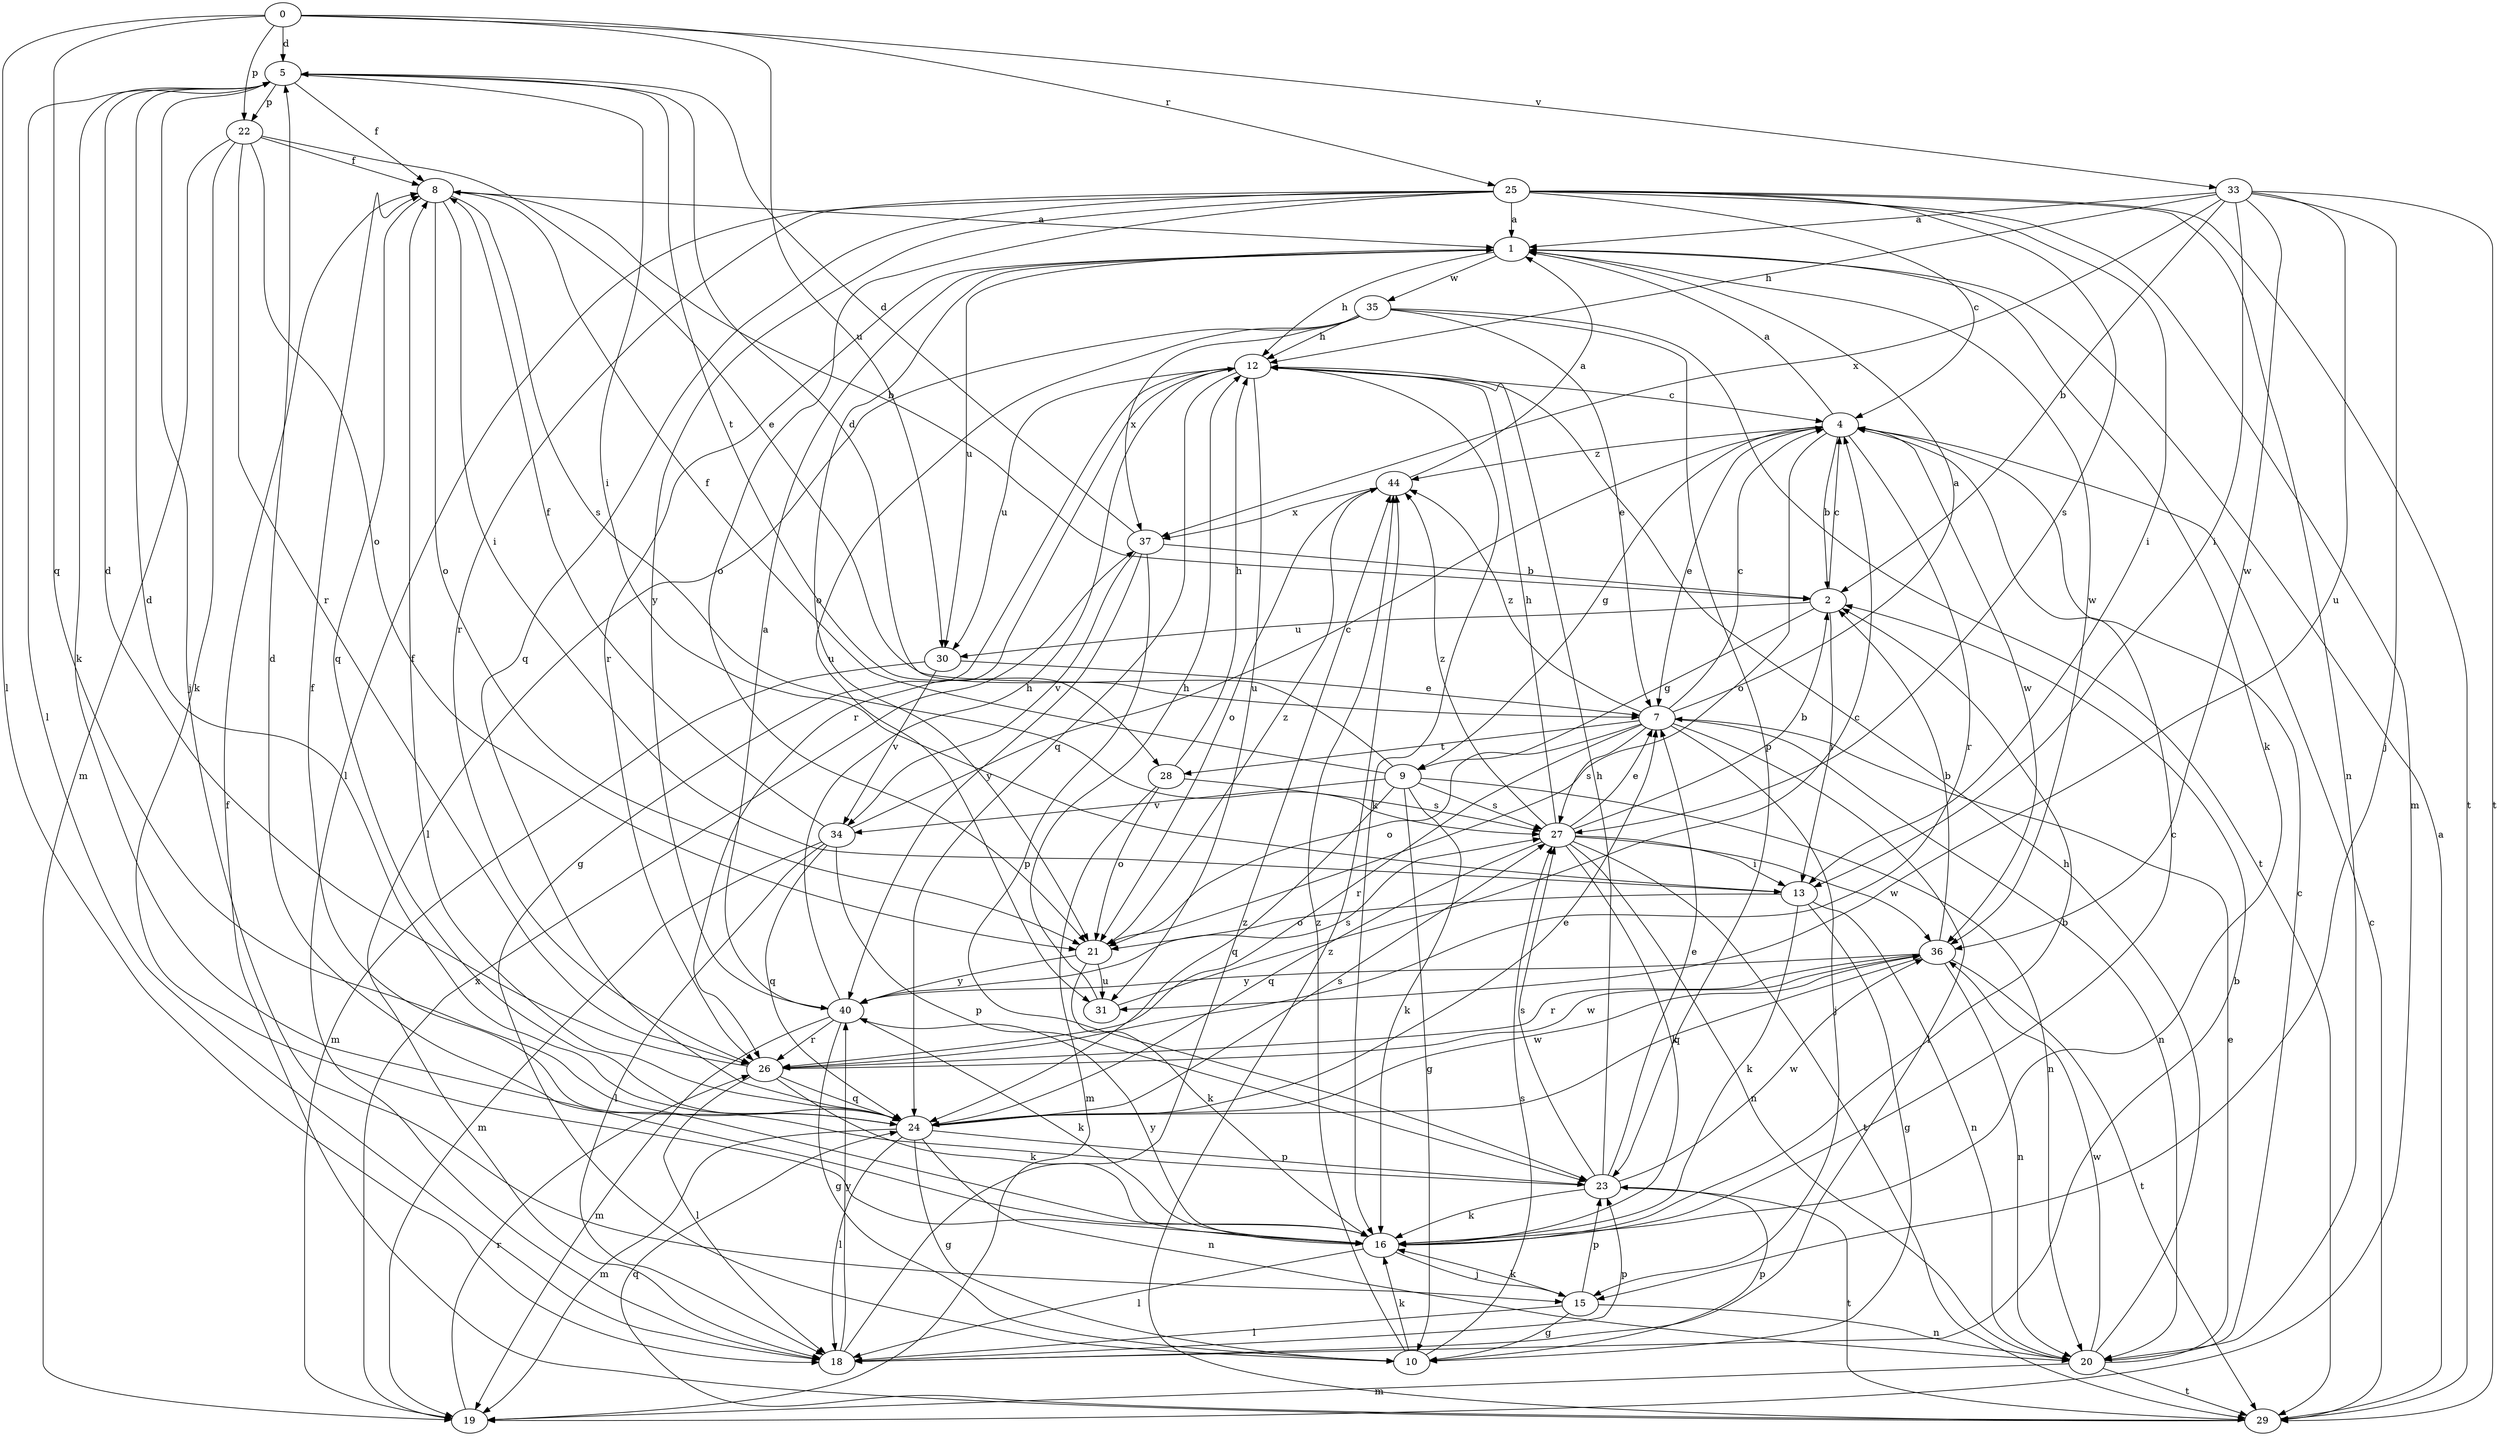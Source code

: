 strict digraph  {
0;
1;
2;
4;
5;
7;
8;
9;
10;
12;
13;
15;
16;
18;
19;
20;
21;
22;
23;
24;
25;
26;
27;
28;
29;
30;
31;
33;
34;
35;
36;
37;
40;
44;
0 -> 5  [label=d];
0 -> 18  [label=l];
0 -> 22  [label=p];
0 -> 24  [label=q];
0 -> 25  [label=r];
0 -> 30  [label=u];
0 -> 33  [label=v];
1 -> 12  [label=h];
1 -> 16  [label=k];
1 -> 21  [label=o];
1 -> 26  [label=r];
1 -> 30  [label=u];
1 -> 35  [label=w];
1 -> 36  [label=w];
2 -> 4  [label=c];
2 -> 9  [label=g];
2 -> 13  [label=i];
2 -> 30  [label=u];
4 -> 1  [label=a];
4 -> 2  [label=b];
4 -> 7  [label=e];
4 -> 9  [label=g];
4 -> 21  [label=o];
4 -> 26  [label=r];
4 -> 36  [label=w];
4 -> 44  [label=z];
5 -> 8  [label=f];
5 -> 13  [label=i];
5 -> 15  [label=j];
5 -> 16  [label=k];
5 -> 18  [label=l];
5 -> 22  [label=p];
5 -> 28  [label=t];
7 -> 1  [label=a];
7 -> 4  [label=c];
7 -> 15  [label=j];
7 -> 18  [label=l];
7 -> 20  [label=n];
7 -> 21  [label=o];
7 -> 26  [label=r];
7 -> 27  [label=s];
7 -> 28  [label=t];
7 -> 44  [label=z];
8 -> 1  [label=a];
8 -> 2  [label=b];
8 -> 13  [label=i];
8 -> 21  [label=o];
8 -> 24  [label=q];
8 -> 27  [label=s];
9 -> 5  [label=d];
9 -> 8  [label=f];
9 -> 10  [label=g];
9 -> 16  [label=k];
9 -> 20  [label=n];
9 -> 24  [label=q];
9 -> 27  [label=s];
9 -> 34  [label=v];
10 -> 16  [label=k];
10 -> 23  [label=p];
10 -> 27  [label=s];
10 -> 44  [label=z];
12 -> 4  [label=c];
12 -> 10  [label=g];
12 -> 16  [label=k];
12 -> 24  [label=q];
12 -> 26  [label=r];
12 -> 30  [label=u];
12 -> 31  [label=u];
13 -> 10  [label=g];
13 -> 16  [label=k];
13 -> 20  [label=n];
13 -> 21  [label=o];
15 -> 10  [label=g];
15 -> 16  [label=k];
15 -> 18  [label=l];
15 -> 20  [label=n];
15 -> 23  [label=p];
16 -> 2  [label=b];
16 -> 4  [label=c];
16 -> 5  [label=d];
16 -> 15  [label=j];
16 -> 18  [label=l];
16 -> 40  [label=y];
18 -> 2  [label=b];
18 -> 23  [label=p];
18 -> 40  [label=y];
18 -> 44  [label=z];
19 -> 26  [label=r];
19 -> 37  [label=x];
20 -> 4  [label=c];
20 -> 7  [label=e];
20 -> 12  [label=h];
20 -> 19  [label=m];
20 -> 29  [label=t];
20 -> 36  [label=w];
21 -> 16  [label=k];
21 -> 31  [label=u];
21 -> 40  [label=y];
21 -> 44  [label=z];
22 -> 7  [label=e];
22 -> 8  [label=f];
22 -> 16  [label=k];
22 -> 19  [label=m];
22 -> 21  [label=o];
22 -> 26  [label=r];
23 -> 7  [label=e];
23 -> 8  [label=f];
23 -> 12  [label=h];
23 -> 16  [label=k];
23 -> 27  [label=s];
23 -> 29  [label=t];
23 -> 36  [label=w];
24 -> 5  [label=d];
24 -> 7  [label=e];
24 -> 8  [label=f];
24 -> 10  [label=g];
24 -> 18  [label=l];
24 -> 19  [label=m];
24 -> 20  [label=n];
24 -> 23  [label=p];
24 -> 27  [label=s];
24 -> 36  [label=w];
25 -> 1  [label=a];
25 -> 4  [label=c];
25 -> 13  [label=i];
25 -> 18  [label=l];
25 -> 19  [label=m];
25 -> 20  [label=n];
25 -> 21  [label=o];
25 -> 24  [label=q];
25 -> 26  [label=r];
25 -> 27  [label=s];
25 -> 29  [label=t];
25 -> 40  [label=y];
26 -> 5  [label=d];
26 -> 16  [label=k];
26 -> 18  [label=l];
26 -> 24  [label=q];
26 -> 36  [label=w];
27 -> 2  [label=b];
27 -> 7  [label=e];
27 -> 12  [label=h];
27 -> 13  [label=i];
27 -> 16  [label=k];
27 -> 20  [label=n];
27 -> 24  [label=q];
27 -> 29  [label=t];
27 -> 36  [label=w];
27 -> 44  [label=z];
28 -> 12  [label=h];
28 -> 19  [label=m];
28 -> 21  [label=o];
28 -> 27  [label=s];
29 -> 1  [label=a];
29 -> 4  [label=c];
29 -> 8  [label=f];
29 -> 24  [label=q];
29 -> 44  [label=z];
30 -> 7  [label=e];
30 -> 19  [label=m];
30 -> 34  [label=v];
31 -> 4  [label=c];
31 -> 12  [label=h];
33 -> 1  [label=a];
33 -> 2  [label=b];
33 -> 12  [label=h];
33 -> 13  [label=i];
33 -> 15  [label=j];
33 -> 29  [label=t];
33 -> 31  [label=u];
33 -> 36  [label=w];
33 -> 37  [label=x];
34 -> 4  [label=c];
34 -> 8  [label=f];
34 -> 18  [label=l];
34 -> 19  [label=m];
34 -> 23  [label=p];
34 -> 24  [label=q];
35 -> 7  [label=e];
35 -> 12  [label=h];
35 -> 18  [label=l];
35 -> 23  [label=p];
35 -> 29  [label=t];
35 -> 31  [label=u];
35 -> 37  [label=x];
36 -> 2  [label=b];
36 -> 20  [label=n];
36 -> 24  [label=q];
36 -> 26  [label=r];
36 -> 29  [label=t];
36 -> 40  [label=y];
37 -> 2  [label=b];
37 -> 5  [label=d];
37 -> 23  [label=p];
37 -> 34  [label=v];
37 -> 40  [label=y];
40 -> 1  [label=a];
40 -> 10  [label=g];
40 -> 12  [label=h];
40 -> 16  [label=k];
40 -> 19  [label=m];
40 -> 26  [label=r];
40 -> 27  [label=s];
44 -> 1  [label=a];
44 -> 21  [label=o];
44 -> 37  [label=x];
}
